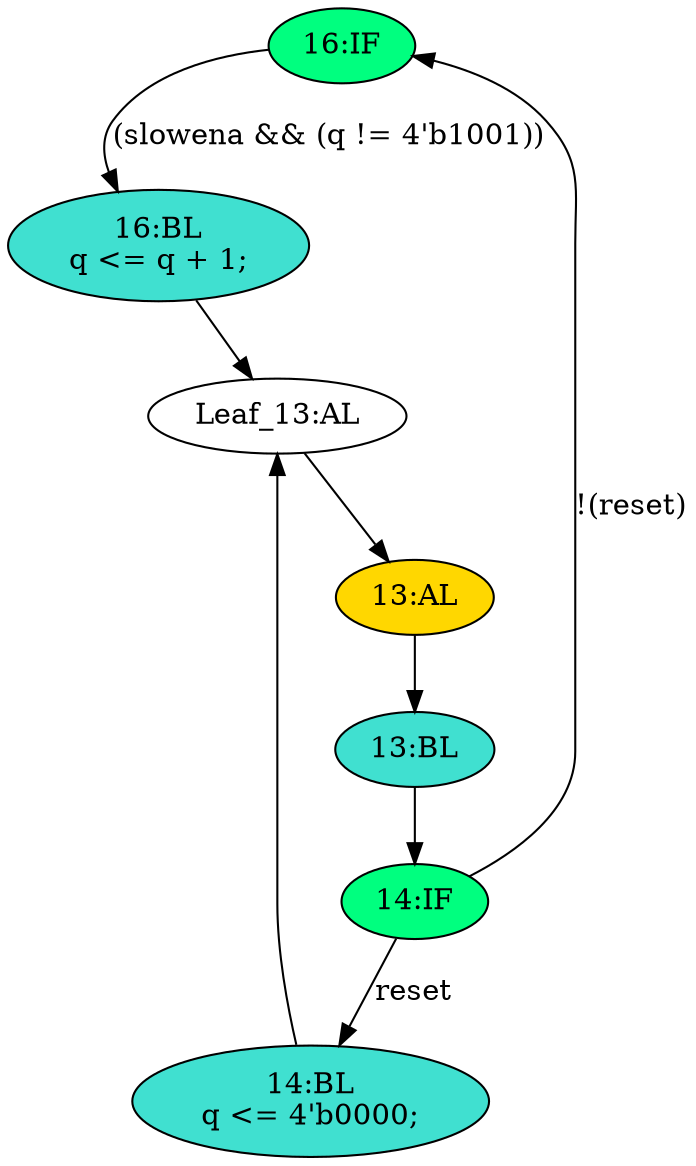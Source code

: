 strict digraph "compose( ,  )" {
	node [label="\N"];
	"16:IF"	[ast="<pyverilog.vparser.ast.IfStatement object at 0x7fe8398a4610>",
		fillcolor=springgreen,
		label="16:IF",
		statements="[]",
		style=filled,
		typ=IfStatement];
	"16:BL"	[ast="<pyverilog.vparser.ast.Block object at 0x7fe8398a4210>",
		fillcolor=turquoise,
		label="16:BL
q <= q + 1;",
		statements="[<pyverilog.vparser.ast.NonblockingSubstitution object at 0x7fe83984ebd0>]",
		style=filled,
		typ=Block];
	"16:IF" -> "16:BL"	[cond="['slowena', 'q']",
		label="(slowena && (q != 4'b1001))",
		lineno=16];
	"13:AL"	[ast="<pyverilog.vparser.ast.Always object at 0x7fe839843fd0>",
		clk_sens=True,
		fillcolor=gold,
		label="13:AL",
		sens="['clk']",
		statements="[]",
		style=filled,
		typ=Always,
		use_var="['reset', 'q', 'slowena']"];
	"13:BL"	[ast="<pyverilog.vparser.ast.Block object at 0x7fe8399350d0>",
		fillcolor=turquoise,
		label="13:BL",
		statements="[]",
		style=filled,
		typ=Block];
	"13:AL" -> "13:BL"	[cond="[]",
		lineno=None];
	"14:IF"	[ast="<pyverilog.vparser.ast.IfStatement object at 0x7fe839856bd0>",
		fillcolor=springgreen,
		label="14:IF",
		statements="[]",
		style=filled,
		typ=IfStatement];
	"13:BL" -> "14:IF"	[cond="[]",
		lineno=None];
	"14:IF" -> "16:IF"	[cond="['reset']",
		label="!(reset)",
		lineno=14];
	"14:BL"	[ast="<pyverilog.vparser.ast.Block object at 0x7fe839935e10>",
		fillcolor=turquoise,
		label="14:BL
q <= 4'b0000;",
		statements="[<pyverilog.vparser.ast.NonblockingSubstitution object at 0x7fe839856810>]",
		style=filled,
		typ=Block];
	"14:IF" -> "14:BL"	[cond="['reset']",
		label=reset,
		lineno=14];
	"Leaf_13:AL"	[def_var="['q']",
		label="Leaf_13:AL"];
	"Leaf_13:AL" -> "13:AL";
	"14:BL" -> "Leaf_13:AL"	[cond="[]",
		lineno=None];
	"16:BL" -> "Leaf_13:AL"	[cond="[]",
		lineno=None];
}
